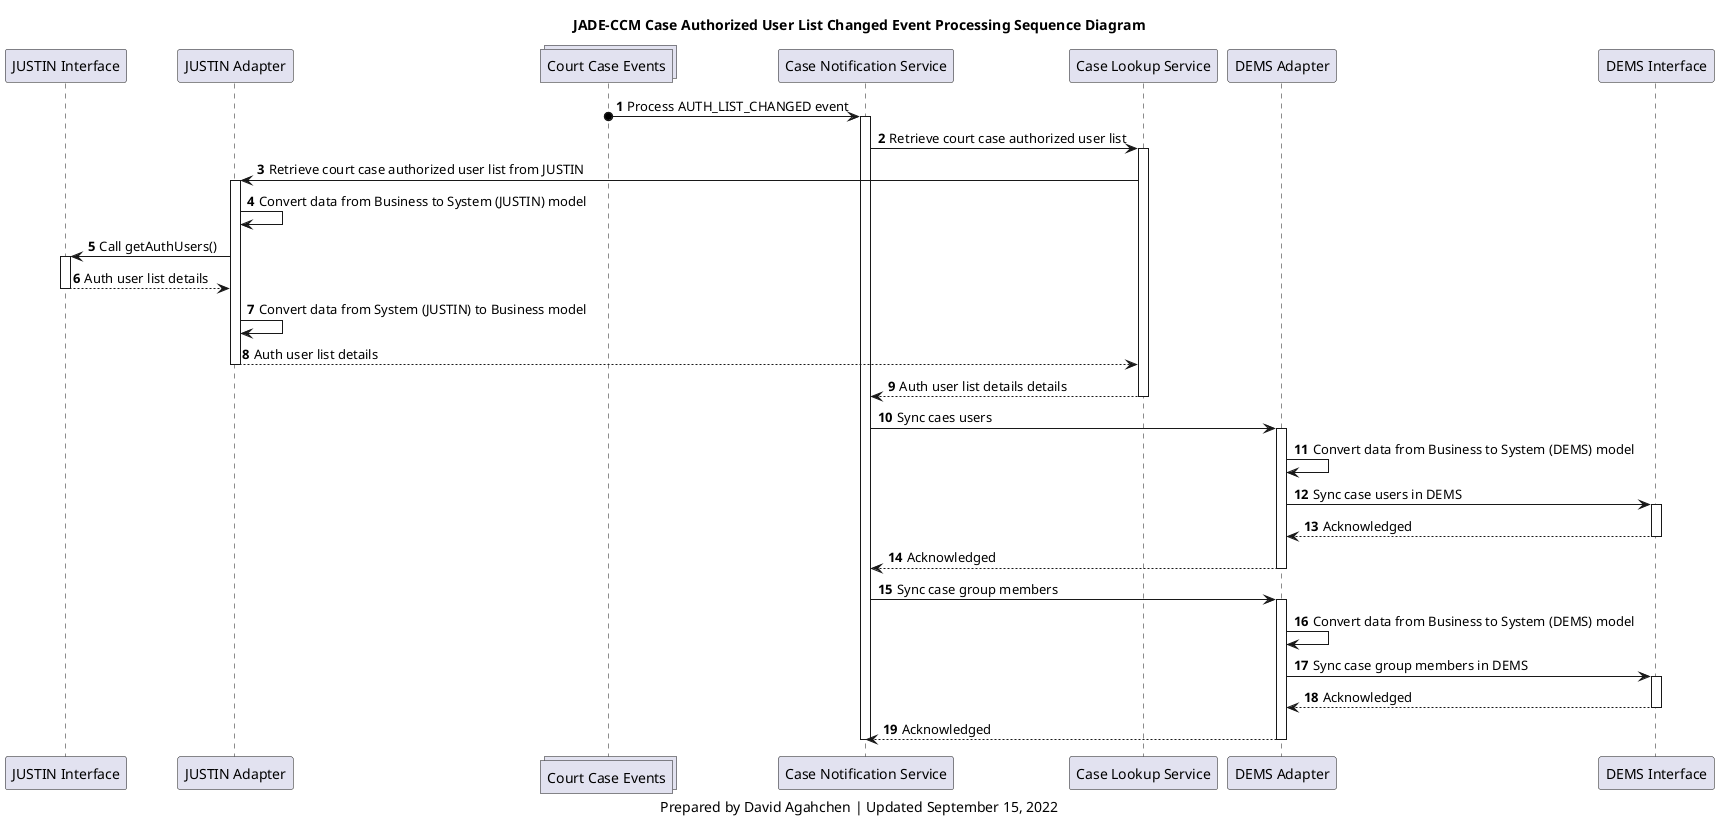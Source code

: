 @startuml
'hide footbox
participant j_interface as "JUSTIN Interface"
participant j_adapter as "JUSTIN Adapter"
collections court_cases_topic as "Court Case Events"
participant case_notification_service as "Case Notification Service"
participant case_lookup_service as "Case Lookup Service"
participant d_adapter as "DEMS Adapter"
participant d_interface as "DEMS Interface"

title
JADE-CCM Case Authorized User List Changed Event Processing Sequence Diagram
end title

autonumber

court_cases_topic o-> case_notification_service : Process AUTH_LIST_CHANGED event
activate case_notification_service
case_notification_service -> case_lookup_service: Retrieve court case authorized user list
activate case_lookup_service
case_lookup_service -> j_adapter: Retrieve court case authorized user list from JUSTIN

activate j_adapter
j_adapter -> j_adapter: Convert data from Business to System (JUSTIN) model
j_adapter -> j_interface: Call getAuthUsers()
activate j_interface
j_interface --> j_adapter: Auth user list details
deactivate j_interface
j_adapter -> j_adapter: Convert data from System (JUSTIN) to Business model
j_adapter --> case_lookup_service: Auth user list details
deactivate j_adapter

case_lookup_service --> case_notification_service: Auth user list details details
deactivate case_lookup_service

case_notification_service -> d_adapter: Sync caes users
activate d_adapter
d_adapter -> d_adapter: Convert data from Business to System (DEMS) model
d_adapter -> d_interface: Sync case users in DEMS
activate d_interface
d_interface --> d_adapter: Acknowledged
deactivate d_interface
d_adapter --> case_notification_service: Acknowledged
deactivate d_adapter

case_notification_service -> d_adapter: Sync case group members
activate d_adapter
d_adapter -> d_adapter: Convert data from Business to System (DEMS) model
d_adapter -> d_interface: Sync case group members in DEMS
activate d_interface
d_interface --> d_adapter: Acknowledged
deactivate d_interface
d_adapter --> case_notification_service: Acknowledged
deactivate d_adapter

deactivate case_notification_service

caption
Prepared by David Agahchen | Updated September 15, 2022
end caption
@enduml